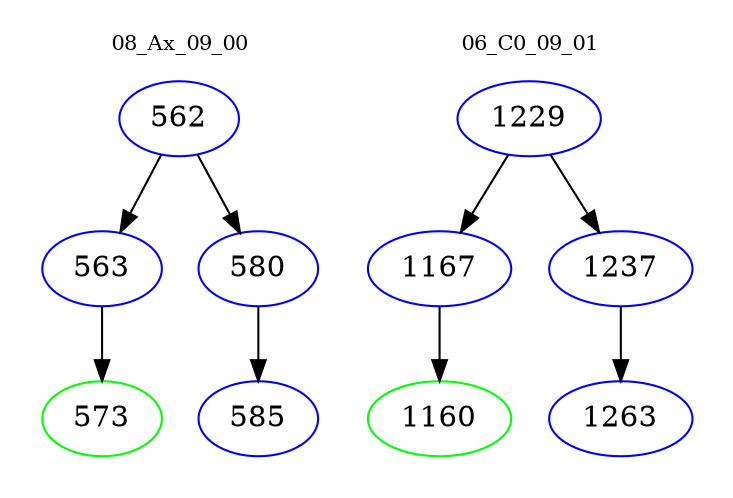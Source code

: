 digraph{
subgraph cluster_0 {
color = white
label = "08_Ax_09_00";
fontsize=10;
T0_562 [label="562", color="blue"]
T0_562 -> T0_563 [color="black"]
T0_563 [label="563", color="blue"]
T0_563 -> T0_573 [color="black"]
T0_573 [label="573", color="green"]
T0_562 -> T0_580 [color="black"]
T0_580 [label="580", color="blue"]
T0_580 -> T0_585 [color="black"]
T0_585 [label="585", color="blue"]
}
subgraph cluster_1 {
color = white
label = "06_C0_09_01";
fontsize=10;
T1_1229 [label="1229", color="blue"]
T1_1229 -> T1_1167 [color="black"]
T1_1167 [label="1167", color="blue"]
T1_1167 -> T1_1160 [color="black"]
T1_1160 [label="1160", color="green"]
T1_1229 -> T1_1237 [color="black"]
T1_1237 [label="1237", color="blue"]
T1_1237 -> T1_1263 [color="black"]
T1_1263 [label="1263", color="blue"]
}
}
